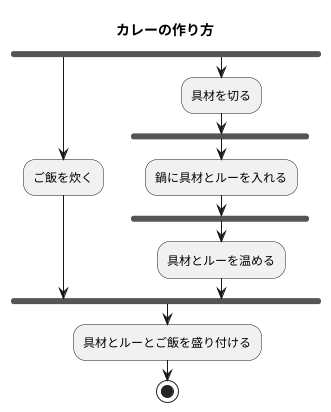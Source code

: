 @startuml カレーライス
title カレーの作り方
fork
:ご飯を炊く;
fork again
:具材を切る;
fork
:鍋に具材とルーを入れる;
end fork
:具材とルーを温める;
end fork
:具材とルーとご飯を盛り付ける;
stop
@enduml